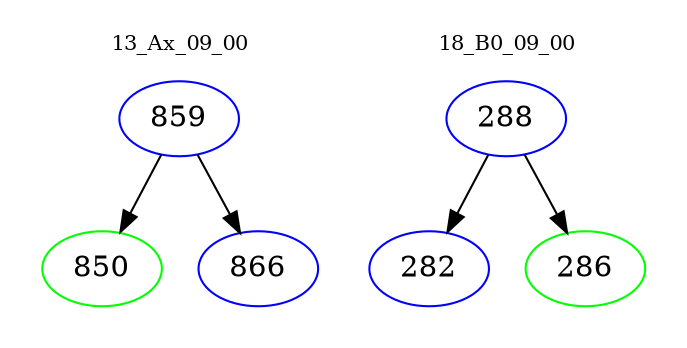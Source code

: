 digraph{
subgraph cluster_0 {
color = white
label = "13_Ax_09_00";
fontsize=10;
T0_859 [label="859", color="blue"]
T0_859 -> T0_850 [color="black"]
T0_850 [label="850", color="green"]
T0_859 -> T0_866 [color="black"]
T0_866 [label="866", color="blue"]
}
subgraph cluster_1 {
color = white
label = "18_B0_09_00";
fontsize=10;
T1_288 [label="288", color="blue"]
T1_288 -> T1_282 [color="black"]
T1_282 [label="282", color="blue"]
T1_288 -> T1_286 [color="black"]
T1_286 [label="286", color="green"]
}
}
